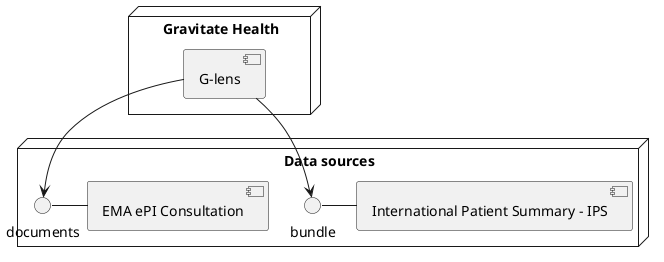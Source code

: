 @startuml overview


node "Data sources" {
  bundle - [International Patient Summary - IPS]
  documents - [EMA ePI Consultation]
}

node "Gravitate Health" {
  [G-lens] --> documents
  [G-lens] --> bundle
}


@enduml